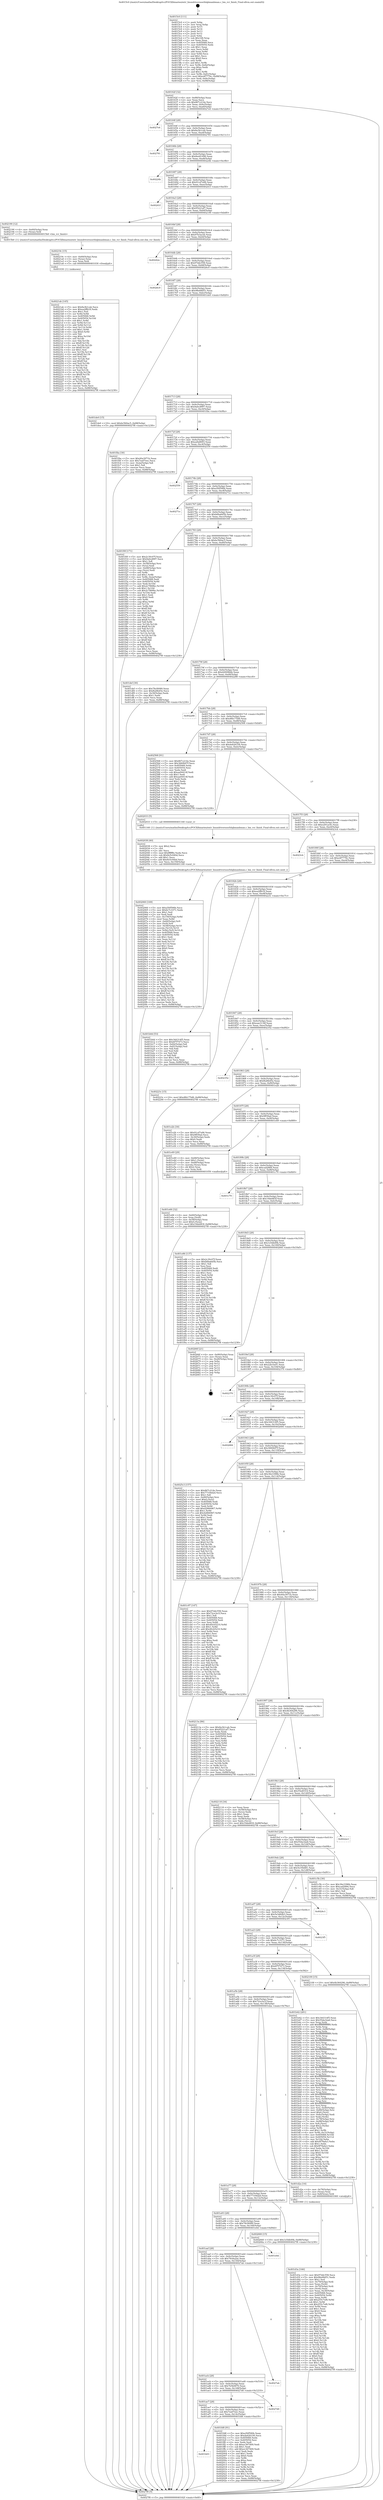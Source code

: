 digraph "0x4015c0" {
  label = "0x4015c0 (/mnt/c/Users/mathe/Desktop/tcc/POCII/binaries/extr_linuxdriverssocfslqbmanbman.c_bm_rcr_finish_Final-ollvm.out::main(0))"
  labelloc = "t"
  node[shape=record]

  Entry [label="",width=0.3,height=0.3,shape=circle,fillcolor=black,style=filled]
  "0x40162f" [label="{
     0x40162f [32]\l
     | [instrs]\l
     &nbsp;&nbsp;0x40162f \<+6\>: mov -0x88(%rbp),%eax\l
     &nbsp;&nbsp;0x401635 \<+2\>: mov %eax,%ecx\l
     &nbsp;&nbsp;0x401637 \<+6\>: sub $0x867c214e,%ecx\l
     &nbsp;&nbsp;0x40163d \<+6\>: mov %eax,-0x9c(%rbp)\l
     &nbsp;&nbsp;0x401643 \<+6\>: mov %ecx,-0xa0(%rbp)\l
     &nbsp;&nbsp;0x401649 \<+6\>: je 00000000004027e4 \<main+0x1224\>\l
  }"]
  "0x4027e4" [label="{
     0x4027e4\l
  }", style=dashed]
  "0x40164f" [label="{
     0x40164f [28]\l
     | [instrs]\l
     &nbsp;&nbsp;0x40164f \<+5\>: jmp 0000000000401654 \<main+0x94\>\l
     &nbsp;&nbsp;0x401654 \<+6\>: mov -0x9c(%rbp),%eax\l
     &nbsp;&nbsp;0x40165a \<+5\>: sub $0x8a3b1cab,%eax\l
     &nbsp;&nbsp;0x40165f \<+6\>: mov %eax,-0xa4(%rbp)\l
     &nbsp;&nbsp;0x401665 \<+6\>: je 0000000000402781 \<main+0x11c1\>\l
  }"]
  Exit [label="",width=0.3,height=0.3,shape=circle,fillcolor=black,style=filled,peripheries=2]
  "0x402781" [label="{
     0x402781\l
  }", style=dashed]
  "0x40166b" [label="{
     0x40166b [28]\l
     | [instrs]\l
     &nbsp;&nbsp;0x40166b \<+5\>: jmp 0000000000401670 \<main+0xb0\>\l
     &nbsp;&nbsp;0x401670 \<+6\>: mov -0x9c(%rbp),%eax\l
     &nbsp;&nbsp;0x401676 \<+5\>: sub $0x8ee81496,%eax\l
     &nbsp;&nbsp;0x40167b \<+6\>: mov %eax,-0xa8(%rbp)\l
     &nbsp;&nbsp;0x401681 \<+6\>: je 000000000040224b \<main+0xc8b\>\l
  }"]
  "0x4021ab" [label="{
     0x4021ab [145]\l
     | [instrs]\l
     &nbsp;&nbsp;0x4021ab \<+5\>: mov $0x8a3b1cab,%ecx\l
     &nbsp;&nbsp;0x4021b0 \<+5\>: mov $0xea2ffb18,%edx\l
     &nbsp;&nbsp;0x4021b5 \<+3\>: mov $0x1,%sil\l
     &nbsp;&nbsp;0x4021b8 \<+3\>: xor %r8d,%r8d\l
     &nbsp;&nbsp;0x4021bb \<+8\>: mov 0x405068,%r9d\l
     &nbsp;&nbsp;0x4021c3 \<+8\>: mov 0x405054,%r10d\l
     &nbsp;&nbsp;0x4021cb \<+4\>: sub $0x1,%r8d\l
     &nbsp;&nbsp;0x4021cf \<+3\>: mov %r9d,%r11d\l
     &nbsp;&nbsp;0x4021d2 \<+3\>: add %r8d,%r11d\l
     &nbsp;&nbsp;0x4021d5 \<+4\>: imul %r11d,%r9d\l
     &nbsp;&nbsp;0x4021d9 \<+4\>: and $0x1,%r9d\l
     &nbsp;&nbsp;0x4021dd \<+4\>: cmp $0x0,%r9d\l
     &nbsp;&nbsp;0x4021e1 \<+3\>: sete %bl\l
     &nbsp;&nbsp;0x4021e4 \<+4\>: cmp $0xa,%r10d\l
     &nbsp;&nbsp;0x4021e8 \<+4\>: setl %r14b\l
     &nbsp;&nbsp;0x4021ec \<+3\>: mov %bl,%r15b\l
     &nbsp;&nbsp;0x4021ef \<+4\>: xor $0xff,%r15b\l
     &nbsp;&nbsp;0x4021f3 \<+3\>: mov %r14b,%r12b\l
     &nbsp;&nbsp;0x4021f6 \<+4\>: xor $0xff,%r12b\l
     &nbsp;&nbsp;0x4021fa \<+4\>: xor $0x1,%sil\l
     &nbsp;&nbsp;0x4021fe \<+3\>: mov %r15b,%r13b\l
     &nbsp;&nbsp;0x402201 \<+4\>: and $0xff,%r13b\l
     &nbsp;&nbsp;0x402205 \<+3\>: and %sil,%bl\l
     &nbsp;&nbsp;0x402208 \<+3\>: mov %r12b,%al\l
     &nbsp;&nbsp;0x40220b \<+2\>: and $0xff,%al\l
     &nbsp;&nbsp;0x40220d \<+3\>: and %sil,%r14b\l
     &nbsp;&nbsp;0x402210 \<+3\>: or %bl,%r13b\l
     &nbsp;&nbsp;0x402213 \<+3\>: or %r14b,%al\l
     &nbsp;&nbsp;0x402216 \<+3\>: xor %al,%r13b\l
     &nbsp;&nbsp;0x402219 \<+3\>: or %r12b,%r15b\l
     &nbsp;&nbsp;0x40221c \<+4\>: xor $0xff,%r15b\l
     &nbsp;&nbsp;0x402220 \<+4\>: or $0x1,%sil\l
     &nbsp;&nbsp;0x402224 \<+3\>: and %sil,%r15b\l
     &nbsp;&nbsp;0x402227 \<+3\>: or %r15b,%r13b\l
     &nbsp;&nbsp;0x40222a \<+4\>: test $0x1,%r13b\l
     &nbsp;&nbsp;0x40222e \<+3\>: cmovne %edx,%ecx\l
     &nbsp;&nbsp;0x402231 \<+6\>: mov %ecx,-0x88(%rbp)\l
     &nbsp;&nbsp;0x402237 \<+5\>: jmp 00000000004027f8 \<main+0x1238\>\l
  }"]
  "0x40224b" [label="{
     0x40224b\l
  }", style=dashed]
  "0x401687" [label="{
     0x401687 [28]\l
     | [instrs]\l
     &nbsp;&nbsp;0x401687 \<+5\>: jmp 000000000040168c \<main+0xcc\>\l
     &nbsp;&nbsp;0x40168c \<+6\>: mov -0x9c(%rbp),%eax\l
     &nbsp;&nbsp;0x401692 \<+5\>: sub $0x91cd7a96,%eax\l
     &nbsp;&nbsp;0x401697 \<+6\>: mov %eax,-0xac(%rbp)\l
     &nbsp;&nbsp;0x40169d \<+6\>: je 000000000040241f \<main+0xe5f\>\l
  }"]
  "0x40219c" [label="{
     0x40219c [15]\l
     | [instrs]\l
     &nbsp;&nbsp;0x40219c \<+4\>: mov -0x60(%rbp),%rax\l
     &nbsp;&nbsp;0x4021a0 \<+3\>: mov (%rax),%rax\l
     &nbsp;&nbsp;0x4021a3 \<+3\>: mov %rax,%rdi\l
     &nbsp;&nbsp;0x4021a6 \<+5\>: call 0000000000401030 \<free@plt\>\l
     | [calls]\l
     &nbsp;&nbsp;0x401030 \{1\} (unknown)\l
  }"]
  "0x40241f" [label="{
     0x40241f\l
  }", style=dashed]
  "0x4016a3" [label="{
     0x4016a3 [28]\l
     | [instrs]\l
     &nbsp;&nbsp;0x4016a3 \<+5\>: jmp 00000000004016a8 \<main+0xe8\>\l
     &nbsp;&nbsp;0x4016a8 \<+6\>: mov -0x9c(%rbp),%eax\l
     &nbsp;&nbsp;0x4016ae \<+5\>: sub $0x95221af7,%eax\l
     &nbsp;&nbsp;0x4016b3 \<+6\>: mov %eax,-0xb0(%rbp)\l
     &nbsp;&nbsp;0x4016b9 \<+6\>: je 0000000000402190 \<main+0xbd0\>\l
  }"]
  "0x402060" [label="{
     0x402060 [169]\l
     | [instrs]\l
     &nbsp;&nbsp;0x402060 \<+5\>: mov $0xa50f590b,%ecx\l
     &nbsp;&nbsp;0x402065 \<+5\>: mov $0x6c7c3371,%edx\l
     &nbsp;&nbsp;0x40206a \<+3\>: mov $0x1,%sil\l
     &nbsp;&nbsp;0x40206d \<+2\>: xor %edi,%edi\l
     &nbsp;&nbsp;0x40206f \<+7\>: mov -0x150(%rbp),%r8d\l
     &nbsp;&nbsp;0x402076 \<+4\>: imul %eax,%r8d\l
     &nbsp;&nbsp;0x40207a \<+4\>: mov -0x60(%rbp),%r9\l
     &nbsp;&nbsp;0x40207e \<+3\>: mov (%r9),%r9\l
     &nbsp;&nbsp;0x402081 \<+4\>: mov -0x58(%rbp),%r10\l
     &nbsp;&nbsp;0x402085 \<+3\>: movslq (%r10),%r10\l
     &nbsp;&nbsp;0x402088 \<+4\>: mov %r8d,(%r9,%r10,4)\l
     &nbsp;&nbsp;0x40208c \<+7\>: mov 0x405068,%eax\l
     &nbsp;&nbsp;0x402093 \<+8\>: mov 0x405054,%r8d\l
     &nbsp;&nbsp;0x40209b \<+3\>: sub $0x1,%edi\l
     &nbsp;&nbsp;0x40209e \<+3\>: mov %eax,%r11d\l
     &nbsp;&nbsp;0x4020a1 \<+3\>: add %edi,%r11d\l
     &nbsp;&nbsp;0x4020a4 \<+4\>: imul %r11d,%eax\l
     &nbsp;&nbsp;0x4020a8 \<+3\>: and $0x1,%eax\l
     &nbsp;&nbsp;0x4020ab \<+3\>: cmp $0x0,%eax\l
     &nbsp;&nbsp;0x4020ae \<+3\>: sete %bl\l
     &nbsp;&nbsp;0x4020b1 \<+4\>: cmp $0xa,%r8d\l
     &nbsp;&nbsp;0x4020b5 \<+4\>: setl %r14b\l
     &nbsp;&nbsp;0x4020b9 \<+3\>: mov %bl,%r15b\l
     &nbsp;&nbsp;0x4020bc \<+4\>: xor $0xff,%r15b\l
     &nbsp;&nbsp;0x4020c0 \<+3\>: mov %r14b,%r12b\l
     &nbsp;&nbsp;0x4020c3 \<+4\>: xor $0xff,%r12b\l
     &nbsp;&nbsp;0x4020c7 \<+4\>: xor $0x0,%sil\l
     &nbsp;&nbsp;0x4020cb \<+3\>: mov %r15b,%r13b\l
     &nbsp;&nbsp;0x4020ce \<+4\>: and $0x0,%r13b\l
     &nbsp;&nbsp;0x4020d2 \<+3\>: and %sil,%bl\l
     &nbsp;&nbsp;0x4020d5 \<+3\>: mov %r12b,%al\l
     &nbsp;&nbsp;0x4020d8 \<+2\>: and $0x0,%al\l
     &nbsp;&nbsp;0x4020da \<+3\>: and %sil,%r14b\l
     &nbsp;&nbsp;0x4020dd \<+3\>: or %bl,%r13b\l
     &nbsp;&nbsp;0x4020e0 \<+3\>: or %r14b,%al\l
     &nbsp;&nbsp;0x4020e3 \<+3\>: xor %al,%r13b\l
     &nbsp;&nbsp;0x4020e6 \<+3\>: or %r12b,%r15b\l
     &nbsp;&nbsp;0x4020e9 \<+4\>: xor $0xff,%r15b\l
     &nbsp;&nbsp;0x4020ed \<+4\>: or $0x0,%sil\l
     &nbsp;&nbsp;0x4020f1 \<+3\>: and %sil,%r15b\l
     &nbsp;&nbsp;0x4020f4 \<+3\>: or %r15b,%r13b\l
     &nbsp;&nbsp;0x4020f7 \<+4\>: test $0x1,%r13b\l
     &nbsp;&nbsp;0x4020fb \<+3\>: cmovne %edx,%ecx\l
     &nbsp;&nbsp;0x4020fe \<+6\>: mov %ecx,-0x88(%rbp)\l
     &nbsp;&nbsp;0x402104 \<+5\>: jmp 00000000004027f8 \<main+0x1238\>\l
  }"]
  "0x402190" [label="{
     0x402190 [12]\l
     | [instrs]\l
     &nbsp;&nbsp;0x402190 \<+4\>: mov -0x60(%rbp),%rax\l
     &nbsp;&nbsp;0x402194 \<+3\>: mov (%rax),%rdi\l
     &nbsp;&nbsp;0x402197 \<+5\>: call 00000000004015b0 \<bm_rcr_finish\>\l
     | [calls]\l
     &nbsp;&nbsp;0x4015b0 \{1\} (/mnt/c/Users/mathe/Desktop/tcc/POCII/binaries/extr_linuxdriverssocfslqbmanbman.c_bm_rcr_finish_Final-ollvm.out::bm_rcr_finish)\l
  }"]
  "0x4016bf" [label="{
     0x4016bf [28]\l
     | [instrs]\l
     &nbsp;&nbsp;0x4016bf \<+5\>: jmp 00000000004016c4 \<main+0x104\>\l
     &nbsp;&nbsp;0x4016c4 \<+6\>: mov -0x9c(%rbp),%eax\l
     &nbsp;&nbsp;0x4016ca \<+5\>: sub $0x97b3aceb,%eax\l
     &nbsp;&nbsp;0x4016cf \<+6\>: mov %eax,-0xb4(%rbp)\l
     &nbsp;&nbsp;0x4016d5 \<+6\>: je 000000000040242e \<main+0xe6e\>\l
  }"]
  "0x402038" [label="{
     0x402038 [40]\l
     | [instrs]\l
     &nbsp;&nbsp;0x402038 \<+5\>: mov $0x2,%ecx\l
     &nbsp;&nbsp;0x40203d \<+1\>: cltd\l
     &nbsp;&nbsp;0x40203e \<+2\>: idiv %ecx\l
     &nbsp;&nbsp;0x402040 \<+6\>: imul $0xfffffffe,%edx,%ecx\l
     &nbsp;&nbsp;0x402046 \<+6\>: sub $0x8e5c040d,%ecx\l
     &nbsp;&nbsp;0x40204c \<+3\>: add $0x1,%ecx\l
     &nbsp;&nbsp;0x40204f \<+6\>: add $0x8e5c040d,%ecx\l
     &nbsp;&nbsp;0x402055 \<+6\>: mov %ecx,-0x150(%rbp)\l
     &nbsp;&nbsp;0x40205b \<+5\>: call 0000000000401160 \<next_i\>\l
     | [calls]\l
     &nbsp;&nbsp;0x401160 \{1\} (/mnt/c/Users/mathe/Desktop/tcc/POCII/binaries/extr_linuxdriverssocfslqbmanbman.c_bm_rcr_finish_Final-ollvm.out::next_i)\l
  }"]
  "0x40242e" [label="{
     0x40242e\l
  }", style=dashed]
  "0x4016db" [label="{
     0x4016db [28]\l
     | [instrs]\l
     &nbsp;&nbsp;0x4016db \<+5\>: jmp 00000000004016e0 \<main+0x120\>\l
     &nbsp;&nbsp;0x4016e0 \<+6\>: mov -0x9c(%rbp),%eax\l
     &nbsp;&nbsp;0x4016e6 \<+5\>: sub $0x97ddc558,%eax\l
     &nbsp;&nbsp;0x4016eb \<+6\>: mov %eax,-0xb8(%rbp)\l
     &nbsp;&nbsp;0x4016f1 \<+6\>: je 00000000004026c9 \<main+0x1109\>\l
  }"]
  "0x401b03" [label="{
     0x401b03\l
  }", style=dashed]
  "0x4026c9" [label="{
     0x4026c9\l
  }", style=dashed]
  "0x4016f7" [label="{
     0x4016f7 [28]\l
     | [instrs]\l
     &nbsp;&nbsp;0x4016f7 \<+5\>: jmp 00000000004016fc \<main+0x13c\>\l
     &nbsp;&nbsp;0x4016fc \<+6\>: mov -0x9c(%rbp),%eax\l
     &nbsp;&nbsp;0x401702 \<+5\>: sub $0x98e68d51,%eax\l
     &nbsp;&nbsp;0x401707 \<+6\>: mov %eax,-0xbc(%rbp)\l
     &nbsp;&nbsp;0x40170d \<+6\>: je 0000000000401de0 \<main+0x820\>\l
  }"]
  "0x401fd8" [label="{
     0x401fd8 [91]\l
     | [instrs]\l
     &nbsp;&nbsp;0x401fd8 \<+5\>: mov $0xa50f590b,%eax\l
     &nbsp;&nbsp;0x401fdd \<+5\>: mov $0xde626336,%ecx\l
     &nbsp;&nbsp;0x401fe2 \<+7\>: mov 0x405068,%edx\l
     &nbsp;&nbsp;0x401fe9 \<+7\>: mov 0x405054,%esi\l
     &nbsp;&nbsp;0x401ff0 \<+2\>: mov %edx,%edi\l
     &nbsp;&nbsp;0x401ff2 \<+6\>: sub $0xec367469,%edi\l
     &nbsp;&nbsp;0x401ff8 \<+3\>: sub $0x1,%edi\l
     &nbsp;&nbsp;0x401ffb \<+6\>: add $0xec367469,%edi\l
     &nbsp;&nbsp;0x402001 \<+3\>: imul %edi,%edx\l
     &nbsp;&nbsp;0x402004 \<+3\>: and $0x1,%edx\l
     &nbsp;&nbsp;0x402007 \<+3\>: cmp $0x0,%edx\l
     &nbsp;&nbsp;0x40200a \<+4\>: sete %r8b\l
     &nbsp;&nbsp;0x40200e \<+3\>: cmp $0xa,%esi\l
     &nbsp;&nbsp;0x402011 \<+4\>: setl %r9b\l
     &nbsp;&nbsp;0x402015 \<+3\>: mov %r8b,%r10b\l
     &nbsp;&nbsp;0x402018 \<+3\>: and %r9b,%r10b\l
     &nbsp;&nbsp;0x40201b \<+3\>: xor %r9b,%r8b\l
     &nbsp;&nbsp;0x40201e \<+3\>: or %r8b,%r10b\l
     &nbsp;&nbsp;0x402021 \<+4\>: test $0x1,%r10b\l
     &nbsp;&nbsp;0x402025 \<+3\>: cmovne %ecx,%eax\l
     &nbsp;&nbsp;0x402028 \<+6\>: mov %eax,-0x88(%rbp)\l
     &nbsp;&nbsp;0x40202e \<+5\>: jmp 00000000004027f8 \<main+0x1238\>\l
  }"]
  "0x401de0" [label="{
     0x401de0 [15]\l
     | [instrs]\l
     &nbsp;&nbsp;0x401de0 \<+10\>: movl $0xbc560ac5,-0x88(%rbp)\l
     &nbsp;&nbsp;0x401dea \<+5\>: jmp 00000000004027f8 \<main+0x1238\>\l
  }"]
  "0x401713" [label="{
     0x401713 [28]\l
     | [instrs]\l
     &nbsp;&nbsp;0x401713 \<+5\>: jmp 0000000000401718 \<main+0x158\>\l
     &nbsp;&nbsp;0x401718 \<+6\>: mov -0x9c(%rbp),%eax\l
     &nbsp;&nbsp;0x40171e \<+5\>: sub $0x9a0cd997,%eax\l
     &nbsp;&nbsp;0x401723 \<+6\>: mov %eax,-0xc0(%rbp)\l
     &nbsp;&nbsp;0x401729 \<+6\>: je 0000000000401fba \<main+0x9fa\>\l
  }"]
  "0x401ae7" [label="{
     0x401ae7 [28]\l
     | [instrs]\l
     &nbsp;&nbsp;0x401ae7 \<+5\>: jmp 0000000000401aec \<main+0x52c\>\l
     &nbsp;&nbsp;0x401aec \<+6\>: mov -0x9c(%rbp),%eax\l
     &nbsp;&nbsp;0x401af2 \<+5\>: sub $0x7ea07eec,%eax\l
     &nbsp;&nbsp;0x401af7 \<+6\>: mov %eax,-0x14c(%rbp)\l
     &nbsp;&nbsp;0x401afd \<+6\>: je 0000000000401fd8 \<main+0xa18\>\l
  }"]
  "0x401fba" [label="{
     0x401fba [30]\l
     | [instrs]\l
     &nbsp;&nbsp;0x401fba \<+5\>: mov $0x40a3971b,%eax\l
     &nbsp;&nbsp;0x401fbf \<+5\>: mov $0x7ea07eec,%ecx\l
     &nbsp;&nbsp;0x401fc4 \<+3\>: mov -0x2a(%rbp),%dl\l
     &nbsp;&nbsp;0x401fc7 \<+3\>: test $0x1,%dl\l
     &nbsp;&nbsp;0x401fca \<+3\>: cmovne %ecx,%eax\l
     &nbsp;&nbsp;0x401fcd \<+6\>: mov %eax,-0x88(%rbp)\l
     &nbsp;&nbsp;0x401fd3 \<+5\>: jmp 00000000004027f8 \<main+0x1238\>\l
  }"]
  "0x40172f" [label="{
     0x40172f [28]\l
     | [instrs]\l
     &nbsp;&nbsp;0x40172f \<+5\>: jmp 0000000000401734 \<main+0x174\>\l
     &nbsp;&nbsp;0x401734 \<+6\>: mov -0x9c(%rbp),%eax\l
     &nbsp;&nbsp;0x40173a \<+5\>: sub $0xa2fa8693,%eax\l
     &nbsp;&nbsp;0x40173f \<+6\>: mov %eax,-0xc4(%rbp)\l
     &nbsp;&nbsp;0x401745 \<+6\>: je 0000000000402559 \<main+0xf99\>\l
  }"]
  "0x4027d0" [label="{
     0x4027d0\l
  }", style=dashed]
  "0x402559" [label="{
     0x402559\l
  }", style=dashed]
  "0x40174b" [label="{
     0x40174b [28]\l
     | [instrs]\l
     &nbsp;&nbsp;0x40174b \<+5\>: jmp 0000000000401750 \<main+0x190\>\l
     &nbsp;&nbsp;0x401750 \<+6\>: mov -0x9c(%rbp),%eax\l
     &nbsp;&nbsp;0x401756 \<+5\>: sub $0xa50f590b,%eax\l
     &nbsp;&nbsp;0x40175b \<+6\>: mov %eax,-0xc8(%rbp)\l
     &nbsp;&nbsp;0x401761 \<+6\>: je 000000000040271e \<main+0x115e\>\l
  }"]
  "0x401acb" [label="{
     0x401acb [28]\l
     | [instrs]\l
     &nbsp;&nbsp;0x401acb \<+5\>: jmp 0000000000401ad0 \<main+0x510\>\l
     &nbsp;&nbsp;0x401ad0 \<+6\>: mov -0x9c(%rbp),%eax\l
     &nbsp;&nbsp;0x401ad6 \<+5\>: sub $0x7b5b0670,%eax\l
     &nbsp;&nbsp;0x401adb \<+6\>: mov %eax,-0x148(%rbp)\l
     &nbsp;&nbsp;0x401ae1 \<+6\>: je 00000000004027d0 \<main+0x1210\>\l
  }"]
  "0x40271e" [label="{
     0x40271e\l
  }", style=dashed]
  "0x401767" [label="{
     0x401767 [28]\l
     | [instrs]\l
     &nbsp;&nbsp;0x401767 \<+5\>: jmp 000000000040176c \<main+0x1ac\>\l
     &nbsp;&nbsp;0x40176c \<+6\>: mov -0x9c(%rbp),%eax\l
     &nbsp;&nbsp;0x401772 \<+5\>: sub $0xb6ba6d5b,%eax\l
     &nbsp;&nbsp;0x401777 \<+6\>: mov %eax,-0xcc(%rbp)\l
     &nbsp;&nbsp;0x40177d \<+6\>: je 0000000000401f0f \<main+0x94f\>\l
  }"]
  "0x4027ab" [label="{
     0x4027ab\l
  }", style=dashed]
  "0x401f0f" [label="{
     0x401f0f [171]\l
     | [instrs]\l
     &nbsp;&nbsp;0x401f0f \<+5\>: mov $0x2c30c07f,%eax\l
     &nbsp;&nbsp;0x401f14 \<+5\>: mov $0x9a0cd997,%ecx\l
     &nbsp;&nbsp;0x401f19 \<+2\>: mov $0x1,%dl\l
     &nbsp;&nbsp;0x401f1b \<+4\>: mov -0x58(%rbp),%rsi\l
     &nbsp;&nbsp;0x401f1f \<+2\>: mov (%rsi),%edi\l
     &nbsp;&nbsp;0x401f21 \<+4\>: mov -0x68(%rbp),%rsi\l
     &nbsp;&nbsp;0x401f25 \<+2\>: cmp (%rsi),%edi\l
     &nbsp;&nbsp;0x401f27 \<+4\>: setl %r8b\l
     &nbsp;&nbsp;0x401f2b \<+4\>: and $0x1,%r8b\l
     &nbsp;&nbsp;0x401f2f \<+4\>: mov %r8b,-0x2a(%rbp)\l
     &nbsp;&nbsp;0x401f33 \<+7\>: mov 0x405068,%edi\l
     &nbsp;&nbsp;0x401f3a \<+8\>: mov 0x405054,%r9d\l
     &nbsp;&nbsp;0x401f42 \<+3\>: mov %edi,%r10d\l
     &nbsp;&nbsp;0x401f45 \<+7\>: add $0x2c7868bc,%r10d\l
     &nbsp;&nbsp;0x401f4c \<+4\>: sub $0x1,%r10d\l
     &nbsp;&nbsp;0x401f50 \<+7\>: sub $0x2c7868bc,%r10d\l
     &nbsp;&nbsp;0x401f57 \<+4\>: imul %r10d,%edi\l
     &nbsp;&nbsp;0x401f5b \<+3\>: and $0x1,%edi\l
     &nbsp;&nbsp;0x401f5e \<+3\>: cmp $0x0,%edi\l
     &nbsp;&nbsp;0x401f61 \<+4\>: sete %r8b\l
     &nbsp;&nbsp;0x401f65 \<+4\>: cmp $0xa,%r9d\l
     &nbsp;&nbsp;0x401f69 \<+4\>: setl %r11b\l
     &nbsp;&nbsp;0x401f6d \<+3\>: mov %r8b,%bl\l
     &nbsp;&nbsp;0x401f70 \<+3\>: xor $0xff,%bl\l
     &nbsp;&nbsp;0x401f73 \<+3\>: mov %r11b,%r14b\l
     &nbsp;&nbsp;0x401f76 \<+4\>: xor $0xff,%r14b\l
     &nbsp;&nbsp;0x401f7a \<+3\>: xor $0x1,%dl\l
     &nbsp;&nbsp;0x401f7d \<+3\>: mov %bl,%r15b\l
     &nbsp;&nbsp;0x401f80 \<+4\>: and $0xff,%r15b\l
     &nbsp;&nbsp;0x401f84 \<+3\>: and %dl,%r8b\l
     &nbsp;&nbsp;0x401f87 \<+3\>: mov %r14b,%r12b\l
     &nbsp;&nbsp;0x401f8a \<+4\>: and $0xff,%r12b\l
     &nbsp;&nbsp;0x401f8e \<+3\>: and %dl,%r11b\l
     &nbsp;&nbsp;0x401f91 \<+3\>: or %r8b,%r15b\l
     &nbsp;&nbsp;0x401f94 \<+3\>: or %r11b,%r12b\l
     &nbsp;&nbsp;0x401f97 \<+3\>: xor %r12b,%r15b\l
     &nbsp;&nbsp;0x401f9a \<+3\>: or %r14b,%bl\l
     &nbsp;&nbsp;0x401f9d \<+3\>: xor $0xff,%bl\l
     &nbsp;&nbsp;0x401fa0 \<+3\>: or $0x1,%dl\l
     &nbsp;&nbsp;0x401fa3 \<+2\>: and %dl,%bl\l
     &nbsp;&nbsp;0x401fa5 \<+3\>: or %bl,%r15b\l
     &nbsp;&nbsp;0x401fa8 \<+4\>: test $0x1,%r15b\l
     &nbsp;&nbsp;0x401fac \<+3\>: cmovne %ecx,%eax\l
     &nbsp;&nbsp;0x401faf \<+6\>: mov %eax,-0x88(%rbp)\l
     &nbsp;&nbsp;0x401fb5 \<+5\>: jmp 00000000004027f8 \<main+0x1238\>\l
  }"]
  "0x401783" [label="{
     0x401783 [28]\l
     | [instrs]\l
     &nbsp;&nbsp;0x401783 \<+5\>: jmp 0000000000401788 \<main+0x1c8\>\l
     &nbsp;&nbsp;0x401788 \<+6\>: mov -0x9c(%rbp),%eax\l
     &nbsp;&nbsp;0x40178e \<+5\>: sub $0xbc560ac5,%eax\l
     &nbsp;&nbsp;0x401793 \<+6\>: mov %eax,-0xd0(%rbp)\l
     &nbsp;&nbsp;0x401799 \<+6\>: je 0000000000401def \<main+0x82f\>\l
  }"]
  "0x401aaf" [label="{
     0x401aaf [28]\l
     | [instrs]\l
     &nbsp;&nbsp;0x401aaf \<+5\>: jmp 0000000000401ab4 \<main+0x4f4\>\l
     &nbsp;&nbsp;0x401ab4 \<+6\>: mov -0x9c(%rbp),%eax\l
     &nbsp;&nbsp;0x401aba \<+5\>: sub $0x79c8a2ae,%eax\l
     &nbsp;&nbsp;0x401abf \<+6\>: mov %eax,-0x144(%rbp)\l
     &nbsp;&nbsp;0x401ac5 \<+6\>: je 00000000004027ab \<main+0x11eb\>\l
  }"]
  "0x401def" [label="{
     0x401def [30]\l
     | [instrs]\l
     &nbsp;&nbsp;0x401def \<+5\>: mov $0x78cf4089,%eax\l
     &nbsp;&nbsp;0x401df4 \<+5\>: mov $0xfb28b45e,%ecx\l
     &nbsp;&nbsp;0x401df9 \<+3\>: mov -0x30(%rbp),%edx\l
     &nbsp;&nbsp;0x401dfc \<+3\>: cmp $0x1,%edx\l
     &nbsp;&nbsp;0x401dff \<+3\>: cmovl %ecx,%eax\l
     &nbsp;&nbsp;0x401e02 \<+6\>: mov %eax,-0x88(%rbp)\l
     &nbsp;&nbsp;0x401e08 \<+5\>: jmp 00000000004027f8 \<main+0x1238\>\l
  }"]
  "0x40179f" [label="{
     0x40179f [28]\l
     | [instrs]\l
     &nbsp;&nbsp;0x40179f \<+5\>: jmp 00000000004017a4 \<main+0x1e4\>\l
     &nbsp;&nbsp;0x4017a4 \<+6\>: mov -0x9c(%rbp),%eax\l
     &nbsp;&nbsp;0x4017aa \<+5\>: sub $0xd2009bbb,%eax\l
     &nbsp;&nbsp;0x4017af \<+6\>: mov %eax,-0xd4(%rbp)\l
     &nbsp;&nbsp;0x4017b5 \<+6\>: je 0000000000402288 \<main+0xcc8\>\l
  }"]
  "0x401e0d" [label="{
     0x401e0d\l
  }", style=dashed]
  "0x402288" [label="{
     0x402288\l
  }", style=dashed]
  "0x4017bb" [label="{
     0x4017bb [28]\l
     | [instrs]\l
     &nbsp;&nbsp;0x4017bb \<+5\>: jmp 00000000004017c0 \<main+0x200\>\l
     &nbsp;&nbsp;0x4017c0 \<+6\>: mov -0x9c(%rbp),%eax\l
     &nbsp;&nbsp;0x4017c6 \<+5\>: sub $0xd8b175d8,%eax\l
     &nbsp;&nbsp;0x4017cb \<+6\>: mov %eax,-0xd8(%rbp)\l
     &nbsp;&nbsp;0x4017d1 \<+6\>: je 0000000000402568 \<main+0xfa8\>\l
  }"]
  "0x401a93" [label="{
     0x401a93 [28]\l
     | [instrs]\l
     &nbsp;&nbsp;0x401a93 \<+5\>: jmp 0000000000401a98 \<main+0x4d8\>\l
     &nbsp;&nbsp;0x401a98 \<+6\>: mov -0x9c(%rbp),%eax\l
     &nbsp;&nbsp;0x401a9e \<+5\>: sub $0x78cf4089,%eax\l
     &nbsp;&nbsp;0x401aa3 \<+6\>: mov %eax,-0x140(%rbp)\l
     &nbsp;&nbsp;0x401aa9 \<+6\>: je 0000000000401e0d \<main+0x84d\>\l
  }"]
  "0x402568" [label="{
     0x402568 [91]\l
     | [instrs]\l
     &nbsp;&nbsp;0x402568 \<+5\>: mov $0x867c214e,%eax\l
     &nbsp;&nbsp;0x40256d \<+5\>: mov $0x3660b97f,%ecx\l
     &nbsp;&nbsp;0x402572 \<+7\>: mov 0x405068,%edx\l
     &nbsp;&nbsp;0x402579 \<+7\>: mov 0x405054,%esi\l
     &nbsp;&nbsp;0x402580 \<+2\>: mov %edx,%edi\l
     &nbsp;&nbsp;0x402582 \<+6\>: sub $0xaa04414f,%edi\l
     &nbsp;&nbsp;0x402588 \<+3\>: sub $0x1,%edi\l
     &nbsp;&nbsp;0x40258b \<+6\>: add $0xaa04414f,%edi\l
     &nbsp;&nbsp;0x402591 \<+3\>: imul %edi,%edx\l
     &nbsp;&nbsp;0x402594 \<+3\>: and $0x1,%edx\l
     &nbsp;&nbsp;0x402597 \<+3\>: cmp $0x0,%edx\l
     &nbsp;&nbsp;0x40259a \<+4\>: sete %r8b\l
     &nbsp;&nbsp;0x40259e \<+3\>: cmp $0xa,%esi\l
     &nbsp;&nbsp;0x4025a1 \<+4\>: setl %r9b\l
     &nbsp;&nbsp;0x4025a5 \<+3\>: mov %r8b,%r10b\l
     &nbsp;&nbsp;0x4025a8 \<+3\>: and %r9b,%r10b\l
     &nbsp;&nbsp;0x4025ab \<+3\>: xor %r9b,%r8b\l
     &nbsp;&nbsp;0x4025ae \<+3\>: or %r8b,%r10b\l
     &nbsp;&nbsp;0x4025b1 \<+4\>: test $0x1,%r10b\l
     &nbsp;&nbsp;0x4025b5 \<+3\>: cmovne %ecx,%eax\l
     &nbsp;&nbsp;0x4025b8 \<+6\>: mov %eax,-0x88(%rbp)\l
     &nbsp;&nbsp;0x4025be \<+5\>: jmp 00000000004027f8 \<main+0x1238\>\l
  }"]
  "0x4017d7" [label="{
     0x4017d7 [28]\l
     | [instrs]\l
     &nbsp;&nbsp;0x4017d7 \<+5\>: jmp 00000000004017dc \<main+0x21c\>\l
     &nbsp;&nbsp;0x4017dc \<+6\>: mov -0x9c(%rbp),%eax\l
     &nbsp;&nbsp;0x4017e2 \<+5\>: sub $0xde626336,%eax\l
     &nbsp;&nbsp;0x4017e7 \<+6\>: mov %eax,-0xdc(%rbp)\l
     &nbsp;&nbsp;0x4017ed \<+6\>: je 0000000000402033 \<main+0xa73\>\l
  }"]
  "0x402660" [label="{
     0x402660 [15]\l
     | [instrs]\l
     &nbsp;&nbsp;0x402660 \<+10\>: movl $0x1e5db49b,-0x88(%rbp)\l
     &nbsp;&nbsp;0x40266a \<+5\>: jmp 00000000004027f8 \<main+0x1238\>\l
  }"]
  "0x402033" [label="{
     0x402033 [5]\l
     | [instrs]\l
     &nbsp;&nbsp;0x402033 \<+5\>: call 0000000000401160 \<next_i\>\l
     | [calls]\l
     &nbsp;&nbsp;0x401160 \{1\} (/mnt/c/Users/mathe/Desktop/tcc/POCII/binaries/extr_linuxdriverssocfslqbmanbman.c_bm_rcr_finish_Final-ollvm.out::next_i)\l
  }"]
  "0x4017f3" [label="{
     0x4017f3 [28]\l
     | [instrs]\l
     &nbsp;&nbsp;0x4017f3 \<+5\>: jmp 00000000004017f8 \<main+0x238\>\l
     &nbsp;&nbsp;0x4017f8 \<+6\>: mov -0x9c(%rbp),%eax\l
     &nbsp;&nbsp;0x4017fe \<+5\>: sub $0xe291ac0c,%eax\l
     &nbsp;&nbsp;0x401803 \<+6\>: mov %eax,-0xe0(%rbp)\l
     &nbsp;&nbsp;0x401809 \<+6\>: je 00000000004023cb \<main+0xe0b\>\l
  }"]
  "0x401e66" [label="{
     0x401e66 [32]\l
     | [instrs]\l
     &nbsp;&nbsp;0x401e66 \<+4\>: mov -0x60(%rbp),%rdi\l
     &nbsp;&nbsp;0x401e6a \<+3\>: mov %rax,(%rdi)\l
     &nbsp;&nbsp;0x401e6d \<+4\>: mov -0x58(%rbp),%rax\l
     &nbsp;&nbsp;0x401e71 \<+6\>: movl $0x0,(%rax)\l
     &nbsp;&nbsp;0x401e77 \<+10\>: movl $0x19de683f,-0x88(%rbp)\l
     &nbsp;&nbsp;0x401e81 \<+5\>: jmp 00000000004027f8 \<main+0x1238\>\l
  }"]
  "0x4023cb" [label="{
     0x4023cb\l
  }", style=dashed]
  "0x40180f" [label="{
     0x40180f [28]\l
     | [instrs]\l
     &nbsp;&nbsp;0x40180f \<+5\>: jmp 0000000000401814 \<main+0x254\>\l
     &nbsp;&nbsp;0x401814 \<+6\>: mov -0x9c(%rbp),%eax\l
     &nbsp;&nbsp;0x40181a \<+5\>: sub $0xe4f7776c,%eax\l
     &nbsp;&nbsp;0x40181f \<+6\>: mov %eax,-0xe4(%rbp)\l
     &nbsp;&nbsp;0x401825 \<+6\>: je 0000000000401b0d \<main+0x54d\>\l
  }"]
  "0x401d3a" [label="{
     0x401d3a [166]\l
     | [instrs]\l
     &nbsp;&nbsp;0x401d3a \<+5\>: mov $0x97ddc558,%ecx\l
     &nbsp;&nbsp;0x401d3f \<+5\>: mov $0x98e68d51,%edx\l
     &nbsp;&nbsp;0x401d44 \<+3\>: mov $0x1,%sil\l
     &nbsp;&nbsp;0x401d47 \<+4\>: mov -0x70(%rbp),%rdi\l
     &nbsp;&nbsp;0x401d4b \<+2\>: mov %eax,(%rdi)\l
     &nbsp;&nbsp;0x401d4d \<+4\>: mov -0x70(%rbp),%rdi\l
     &nbsp;&nbsp;0x401d51 \<+2\>: mov (%rdi),%eax\l
     &nbsp;&nbsp;0x401d53 \<+3\>: mov %eax,-0x30(%rbp)\l
     &nbsp;&nbsp;0x401d56 \<+7\>: mov 0x405068,%eax\l
     &nbsp;&nbsp;0x401d5d \<+8\>: mov 0x405054,%r8d\l
     &nbsp;&nbsp;0x401d65 \<+3\>: mov %eax,%r9d\l
     &nbsp;&nbsp;0x401d68 \<+7\>: add $0x255c7ef6,%r9d\l
     &nbsp;&nbsp;0x401d6f \<+4\>: sub $0x1,%r9d\l
     &nbsp;&nbsp;0x401d73 \<+7\>: sub $0x255c7ef6,%r9d\l
     &nbsp;&nbsp;0x401d7a \<+4\>: imul %r9d,%eax\l
     &nbsp;&nbsp;0x401d7e \<+3\>: and $0x1,%eax\l
     &nbsp;&nbsp;0x401d81 \<+3\>: cmp $0x0,%eax\l
     &nbsp;&nbsp;0x401d84 \<+4\>: sete %r10b\l
     &nbsp;&nbsp;0x401d88 \<+4\>: cmp $0xa,%r8d\l
     &nbsp;&nbsp;0x401d8c \<+4\>: setl %r11b\l
     &nbsp;&nbsp;0x401d90 \<+3\>: mov %r10b,%bl\l
     &nbsp;&nbsp;0x401d93 \<+3\>: xor $0xff,%bl\l
     &nbsp;&nbsp;0x401d96 \<+3\>: mov %r11b,%r14b\l
     &nbsp;&nbsp;0x401d99 \<+4\>: xor $0xff,%r14b\l
     &nbsp;&nbsp;0x401d9d \<+4\>: xor $0x0,%sil\l
     &nbsp;&nbsp;0x401da1 \<+3\>: mov %bl,%r15b\l
     &nbsp;&nbsp;0x401da4 \<+4\>: and $0x0,%r15b\l
     &nbsp;&nbsp;0x401da8 \<+3\>: and %sil,%r10b\l
     &nbsp;&nbsp;0x401dab \<+3\>: mov %r14b,%r12b\l
     &nbsp;&nbsp;0x401dae \<+4\>: and $0x0,%r12b\l
     &nbsp;&nbsp;0x401db2 \<+3\>: and %sil,%r11b\l
     &nbsp;&nbsp;0x401db5 \<+3\>: or %r10b,%r15b\l
     &nbsp;&nbsp;0x401db8 \<+3\>: or %r11b,%r12b\l
     &nbsp;&nbsp;0x401dbb \<+3\>: xor %r12b,%r15b\l
     &nbsp;&nbsp;0x401dbe \<+3\>: or %r14b,%bl\l
     &nbsp;&nbsp;0x401dc1 \<+3\>: xor $0xff,%bl\l
     &nbsp;&nbsp;0x401dc4 \<+4\>: or $0x0,%sil\l
     &nbsp;&nbsp;0x401dc8 \<+3\>: and %sil,%bl\l
     &nbsp;&nbsp;0x401dcb \<+3\>: or %bl,%r15b\l
     &nbsp;&nbsp;0x401dce \<+4\>: test $0x1,%r15b\l
     &nbsp;&nbsp;0x401dd2 \<+3\>: cmovne %edx,%ecx\l
     &nbsp;&nbsp;0x401dd5 \<+6\>: mov %ecx,-0x88(%rbp)\l
     &nbsp;&nbsp;0x401ddb \<+5\>: jmp 00000000004027f8 \<main+0x1238\>\l
  }"]
  "0x401b0d" [label="{
     0x401b0d [53]\l
     | [instrs]\l
     &nbsp;&nbsp;0x401b0d \<+5\>: mov $0x344314f5,%eax\l
     &nbsp;&nbsp;0x401b12 \<+5\>: mov $0x6f7f7473,%ecx\l
     &nbsp;&nbsp;0x401b17 \<+6\>: mov -0x82(%rbp),%dl\l
     &nbsp;&nbsp;0x401b1d \<+7\>: mov -0x81(%rbp),%sil\l
     &nbsp;&nbsp;0x401b24 \<+3\>: mov %dl,%dil\l
     &nbsp;&nbsp;0x401b27 \<+3\>: and %sil,%dil\l
     &nbsp;&nbsp;0x401b2a \<+3\>: xor %sil,%dl\l
     &nbsp;&nbsp;0x401b2d \<+3\>: or %dl,%dil\l
     &nbsp;&nbsp;0x401b30 \<+4\>: test $0x1,%dil\l
     &nbsp;&nbsp;0x401b34 \<+3\>: cmovne %ecx,%eax\l
     &nbsp;&nbsp;0x401b37 \<+6\>: mov %eax,-0x88(%rbp)\l
     &nbsp;&nbsp;0x401b3d \<+5\>: jmp 00000000004027f8 \<main+0x1238\>\l
  }"]
  "0x40182b" [label="{
     0x40182b [28]\l
     | [instrs]\l
     &nbsp;&nbsp;0x40182b \<+5\>: jmp 0000000000401830 \<main+0x270\>\l
     &nbsp;&nbsp;0x401830 \<+6\>: mov -0x9c(%rbp),%eax\l
     &nbsp;&nbsp;0x401836 \<+5\>: sub $0xea2ffb18,%eax\l
     &nbsp;&nbsp;0x40183b \<+6\>: mov %eax,-0xe8(%rbp)\l
     &nbsp;&nbsp;0x401841 \<+6\>: je 000000000040223c \<main+0xc7c\>\l
  }"]
  "0x4027f8" [label="{
     0x4027f8 [5]\l
     | [instrs]\l
     &nbsp;&nbsp;0x4027f8 \<+5\>: jmp 000000000040162f \<main+0x6f\>\l
  }"]
  "0x4015c0" [label="{
     0x4015c0 [111]\l
     | [instrs]\l
     &nbsp;&nbsp;0x4015c0 \<+1\>: push %rbp\l
     &nbsp;&nbsp;0x4015c1 \<+3\>: mov %rsp,%rbp\l
     &nbsp;&nbsp;0x4015c4 \<+2\>: push %r15\l
     &nbsp;&nbsp;0x4015c6 \<+2\>: push %r14\l
     &nbsp;&nbsp;0x4015c8 \<+2\>: push %r13\l
     &nbsp;&nbsp;0x4015ca \<+2\>: push %r12\l
     &nbsp;&nbsp;0x4015cc \<+1\>: push %rbx\l
     &nbsp;&nbsp;0x4015cd \<+7\>: sub $0x168,%rsp\l
     &nbsp;&nbsp;0x4015d4 \<+2\>: xor %eax,%eax\l
     &nbsp;&nbsp;0x4015d6 \<+7\>: mov 0x405068,%ecx\l
     &nbsp;&nbsp;0x4015dd \<+7\>: mov 0x405054,%edx\l
     &nbsp;&nbsp;0x4015e4 \<+3\>: sub $0x1,%eax\l
     &nbsp;&nbsp;0x4015e7 \<+3\>: mov %ecx,%r8d\l
     &nbsp;&nbsp;0x4015ea \<+3\>: add %eax,%r8d\l
     &nbsp;&nbsp;0x4015ed \<+4\>: imul %r8d,%ecx\l
     &nbsp;&nbsp;0x4015f1 \<+3\>: and $0x1,%ecx\l
     &nbsp;&nbsp;0x4015f4 \<+3\>: cmp $0x0,%ecx\l
     &nbsp;&nbsp;0x4015f7 \<+4\>: sete %r9b\l
     &nbsp;&nbsp;0x4015fb \<+4\>: and $0x1,%r9b\l
     &nbsp;&nbsp;0x4015ff \<+7\>: mov %r9b,-0x82(%rbp)\l
     &nbsp;&nbsp;0x401606 \<+3\>: cmp $0xa,%edx\l
     &nbsp;&nbsp;0x401609 \<+4\>: setl %r9b\l
     &nbsp;&nbsp;0x40160d \<+4\>: and $0x1,%r9b\l
     &nbsp;&nbsp;0x401611 \<+7\>: mov %r9b,-0x81(%rbp)\l
     &nbsp;&nbsp;0x401618 \<+10\>: movl $0xe4f7776c,-0x88(%rbp)\l
     &nbsp;&nbsp;0x401622 \<+6\>: mov %edi,-0x8c(%rbp)\l
     &nbsp;&nbsp;0x401628 \<+7\>: mov %rsi,-0x98(%rbp)\l
  }"]
  "0x401a77" [label="{
     0x401a77 [28]\l
     | [instrs]\l
     &nbsp;&nbsp;0x401a77 \<+5\>: jmp 0000000000401a7c \<main+0x4bc\>\l
     &nbsp;&nbsp;0x401a7c \<+6\>: mov -0x9c(%rbp),%eax\l
     &nbsp;&nbsp;0x401a82 \<+5\>: sub $0x77104d2d,%eax\l
     &nbsp;&nbsp;0x401a87 \<+6\>: mov %eax,-0x13c(%rbp)\l
     &nbsp;&nbsp;0x401a8d \<+6\>: je 0000000000402660 \<main+0x10a0\>\l
  }"]
  "0x40223c" [label="{
     0x40223c [15]\l
     | [instrs]\l
     &nbsp;&nbsp;0x40223c \<+10\>: movl $0xd8b175d8,-0x88(%rbp)\l
     &nbsp;&nbsp;0x402246 \<+5\>: jmp 00000000004027f8 \<main+0x1238\>\l
  }"]
  "0x401847" [label="{
     0x401847 [28]\l
     | [instrs]\l
     &nbsp;&nbsp;0x401847 \<+5\>: jmp 000000000040184c \<main+0x28c\>\l
     &nbsp;&nbsp;0x40184c \<+6\>: mov -0x9c(%rbp),%eax\l
     &nbsp;&nbsp;0x401852 \<+5\>: sub $0xeaa3134f,%eax\l
     &nbsp;&nbsp;0x401857 \<+6\>: mov %eax,-0xec(%rbp)\l
     &nbsp;&nbsp;0x40185d \<+6\>: je 0000000000402352 \<main+0xd92\>\l
  }"]
  "0x401d2a" [label="{
     0x401d2a [16]\l
     | [instrs]\l
     &nbsp;&nbsp;0x401d2a \<+4\>: mov -0x78(%rbp),%rax\l
     &nbsp;&nbsp;0x401d2e \<+3\>: mov (%rax),%rax\l
     &nbsp;&nbsp;0x401d31 \<+4\>: mov 0x8(%rax),%rdi\l
     &nbsp;&nbsp;0x401d35 \<+5\>: call 0000000000401060 \<atoi@plt\>\l
     | [calls]\l
     &nbsp;&nbsp;0x401060 \{1\} (unknown)\l
  }"]
  "0x402352" [label="{
     0x402352\l
  }", style=dashed]
  "0x401863" [label="{
     0x401863 [28]\l
     | [instrs]\l
     &nbsp;&nbsp;0x401863 \<+5\>: jmp 0000000000401868 \<main+0x2a8\>\l
     &nbsp;&nbsp;0x401868 \<+6\>: mov -0x9c(%rbp),%eax\l
     &nbsp;&nbsp;0x40186e \<+5\>: sub $0xfb28b45e,%eax\l
     &nbsp;&nbsp;0x401873 \<+6\>: mov %eax,-0xf0(%rbp)\l
     &nbsp;&nbsp;0x401879 \<+6\>: je 0000000000401e2b \<main+0x86b\>\l
  }"]
  "0x401a5b" [label="{
     0x401a5b [28]\l
     | [instrs]\l
     &nbsp;&nbsp;0x401a5b \<+5\>: jmp 0000000000401a60 \<main+0x4a0\>\l
     &nbsp;&nbsp;0x401a60 \<+6\>: mov -0x9c(%rbp),%eax\l
     &nbsp;&nbsp;0x401a66 \<+5\>: sub $0x72ce3e1f,%eax\l
     &nbsp;&nbsp;0x401a6b \<+6\>: mov %eax,-0x138(%rbp)\l
     &nbsp;&nbsp;0x401a71 \<+6\>: je 0000000000401d2a \<main+0x76a\>\l
  }"]
  "0x401e2b" [label="{
     0x401e2b [30]\l
     | [instrs]\l
     &nbsp;&nbsp;0x401e2b \<+5\>: mov $0x91cd7a96,%eax\l
     &nbsp;&nbsp;0x401e30 \<+5\>: mov $0x9ff39ad,%ecx\l
     &nbsp;&nbsp;0x401e35 \<+3\>: mov -0x30(%rbp),%edx\l
     &nbsp;&nbsp;0x401e38 \<+3\>: cmp $0x0,%edx\l
     &nbsp;&nbsp;0x401e3b \<+3\>: cmove %ecx,%eax\l
     &nbsp;&nbsp;0x401e3e \<+6\>: mov %eax,-0x88(%rbp)\l
     &nbsp;&nbsp;0x401e44 \<+5\>: jmp 00000000004027f8 \<main+0x1238\>\l
  }"]
  "0x40187f" [label="{
     0x40187f [28]\l
     | [instrs]\l
     &nbsp;&nbsp;0x40187f \<+5\>: jmp 0000000000401884 \<main+0x2c4\>\l
     &nbsp;&nbsp;0x401884 \<+6\>: mov -0x9c(%rbp),%eax\l
     &nbsp;&nbsp;0x40188a \<+5\>: sub $0x9ff39ad,%eax\l
     &nbsp;&nbsp;0x40188f \<+6\>: mov %eax,-0xf4(%rbp)\l
     &nbsp;&nbsp;0x401895 \<+6\>: je 0000000000401e49 \<main+0x889\>\l
  }"]
  "0x401b42" [label="{
     0x401b42 [281]\l
     | [instrs]\l
     &nbsp;&nbsp;0x401b42 \<+5\>: mov $0x344314f5,%eax\l
     &nbsp;&nbsp;0x401b47 \<+5\>: mov $0x55da32a6,%ecx\l
     &nbsp;&nbsp;0x401b4c \<+3\>: mov %rsp,%rdx\l
     &nbsp;&nbsp;0x401b4f \<+4\>: add $0xfffffffffffffff0,%rdx\l
     &nbsp;&nbsp;0x401b53 \<+3\>: mov %rdx,%rsp\l
     &nbsp;&nbsp;0x401b56 \<+4\>: mov %rdx,-0x80(%rbp)\l
     &nbsp;&nbsp;0x401b5a \<+3\>: mov %rsp,%rdx\l
     &nbsp;&nbsp;0x401b5d \<+4\>: add $0xfffffffffffffff0,%rdx\l
     &nbsp;&nbsp;0x401b61 \<+3\>: mov %rdx,%rsp\l
     &nbsp;&nbsp;0x401b64 \<+3\>: mov %rsp,%rsi\l
     &nbsp;&nbsp;0x401b67 \<+4\>: add $0xfffffffffffffff0,%rsi\l
     &nbsp;&nbsp;0x401b6b \<+3\>: mov %rsi,%rsp\l
     &nbsp;&nbsp;0x401b6e \<+4\>: mov %rsi,-0x78(%rbp)\l
     &nbsp;&nbsp;0x401b72 \<+3\>: mov %rsp,%rsi\l
     &nbsp;&nbsp;0x401b75 \<+4\>: add $0xfffffffffffffff0,%rsi\l
     &nbsp;&nbsp;0x401b79 \<+3\>: mov %rsi,%rsp\l
     &nbsp;&nbsp;0x401b7c \<+4\>: mov %rsi,-0x70(%rbp)\l
     &nbsp;&nbsp;0x401b80 \<+3\>: mov %rsp,%rsi\l
     &nbsp;&nbsp;0x401b83 \<+4\>: add $0xfffffffffffffff0,%rsi\l
     &nbsp;&nbsp;0x401b87 \<+3\>: mov %rsi,%rsp\l
     &nbsp;&nbsp;0x401b8a \<+4\>: mov %rsi,-0x68(%rbp)\l
     &nbsp;&nbsp;0x401b8e \<+3\>: mov %rsp,%rsi\l
     &nbsp;&nbsp;0x401b91 \<+4\>: add $0xfffffffffffffff0,%rsi\l
     &nbsp;&nbsp;0x401b95 \<+3\>: mov %rsi,%rsp\l
     &nbsp;&nbsp;0x401b98 \<+4\>: mov %rsi,-0x60(%rbp)\l
     &nbsp;&nbsp;0x401b9c \<+3\>: mov %rsp,%rsi\l
     &nbsp;&nbsp;0x401b9f \<+4\>: add $0xfffffffffffffff0,%rsi\l
     &nbsp;&nbsp;0x401ba3 \<+3\>: mov %rsi,%rsp\l
     &nbsp;&nbsp;0x401ba6 \<+4\>: mov %rsi,-0x58(%rbp)\l
     &nbsp;&nbsp;0x401baa \<+3\>: mov %rsp,%rsi\l
     &nbsp;&nbsp;0x401bad \<+4\>: add $0xfffffffffffffff0,%rsi\l
     &nbsp;&nbsp;0x401bb1 \<+3\>: mov %rsi,%rsp\l
     &nbsp;&nbsp;0x401bb4 \<+4\>: mov %rsi,-0x50(%rbp)\l
     &nbsp;&nbsp;0x401bb8 \<+3\>: mov %rsp,%rsi\l
     &nbsp;&nbsp;0x401bbb \<+4\>: add $0xfffffffffffffff0,%rsi\l
     &nbsp;&nbsp;0x401bbf \<+3\>: mov %rsi,%rsp\l
     &nbsp;&nbsp;0x401bc2 \<+4\>: mov %rsi,-0x48(%rbp)\l
     &nbsp;&nbsp;0x401bc6 \<+3\>: mov %rsp,%rsi\l
     &nbsp;&nbsp;0x401bc9 \<+4\>: add $0xfffffffffffffff0,%rsi\l
     &nbsp;&nbsp;0x401bcd \<+3\>: mov %rsi,%rsp\l
     &nbsp;&nbsp;0x401bd0 \<+4\>: mov %rsi,-0x40(%rbp)\l
     &nbsp;&nbsp;0x401bd4 \<+4\>: mov -0x80(%rbp),%rsi\l
     &nbsp;&nbsp;0x401bd8 \<+6\>: movl $0x0,(%rsi)\l
     &nbsp;&nbsp;0x401bde \<+6\>: mov -0x8c(%rbp),%edi\l
     &nbsp;&nbsp;0x401be4 \<+2\>: mov %edi,(%rdx)\l
     &nbsp;&nbsp;0x401be6 \<+4\>: mov -0x78(%rbp),%rsi\l
     &nbsp;&nbsp;0x401bea \<+7\>: mov -0x98(%rbp),%r8\l
     &nbsp;&nbsp;0x401bf1 \<+3\>: mov %r8,(%rsi)\l
     &nbsp;&nbsp;0x401bf4 \<+3\>: cmpl $0x2,(%rdx)\l
     &nbsp;&nbsp;0x401bf7 \<+4\>: setne %r9b\l
     &nbsp;&nbsp;0x401bfb \<+4\>: and $0x1,%r9b\l
     &nbsp;&nbsp;0x401bff \<+4\>: mov %r9b,-0x31(%rbp)\l
     &nbsp;&nbsp;0x401c03 \<+8\>: mov 0x405068,%r10d\l
     &nbsp;&nbsp;0x401c0b \<+8\>: mov 0x405054,%r11d\l
     &nbsp;&nbsp;0x401c13 \<+3\>: mov %r10d,%ebx\l
     &nbsp;&nbsp;0x401c16 \<+6\>: add $0x9f78afa3,%ebx\l
     &nbsp;&nbsp;0x401c1c \<+3\>: sub $0x1,%ebx\l
     &nbsp;&nbsp;0x401c1f \<+6\>: sub $0x9f78afa3,%ebx\l
     &nbsp;&nbsp;0x401c25 \<+4\>: imul %ebx,%r10d\l
     &nbsp;&nbsp;0x401c29 \<+4\>: and $0x1,%r10d\l
     &nbsp;&nbsp;0x401c2d \<+4\>: cmp $0x0,%r10d\l
     &nbsp;&nbsp;0x401c31 \<+4\>: sete %r9b\l
     &nbsp;&nbsp;0x401c35 \<+4\>: cmp $0xa,%r11d\l
     &nbsp;&nbsp;0x401c39 \<+4\>: setl %r14b\l
     &nbsp;&nbsp;0x401c3d \<+3\>: mov %r9b,%r15b\l
     &nbsp;&nbsp;0x401c40 \<+3\>: and %r14b,%r15b\l
     &nbsp;&nbsp;0x401c43 \<+3\>: xor %r14b,%r9b\l
     &nbsp;&nbsp;0x401c46 \<+3\>: or %r9b,%r15b\l
     &nbsp;&nbsp;0x401c49 \<+4\>: test $0x1,%r15b\l
     &nbsp;&nbsp;0x401c4d \<+3\>: cmovne %ecx,%eax\l
     &nbsp;&nbsp;0x401c50 \<+6\>: mov %eax,-0x88(%rbp)\l
     &nbsp;&nbsp;0x401c56 \<+5\>: jmp 00000000004027f8 \<main+0x1238\>\l
  }"]
  "0x401e49" [label="{
     0x401e49 [29]\l
     | [instrs]\l
     &nbsp;&nbsp;0x401e49 \<+4\>: mov -0x68(%rbp),%rax\l
     &nbsp;&nbsp;0x401e4d \<+6\>: movl $0x1,(%rax)\l
     &nbsp;&nbsp;0x401e53 \<+4\>: mov -0x68(%rbp),%rax\l
     &nbsp;&nbsp;0x401e57 \<+3\>: movslq (%rax),%rax\l
     &nbsp;&nbsp;0x401e5a \<+4\>: shl $0x2,%rax\l
     &nbsp;&nbsp;0x401e5e \<+3\>: mov %rax,%rdi\l
     &nbsp;&nbsp;0x401e61 \<+5\>: call 0000000000401050 \<malloc@plt\>\l
     | [calls]\l
     &nbsp;&nbsp;0x401050 \{1\} (unknown)\l
  }"]
  "0x40189b" [label="{
     0x40189b [28]\l
     | [instrs]\l
     &nbsp;&nbsp;0x40189b \<+5\>: jmp 00000000004018a0 \<main+0x2e0\>\l
     &nbsp;&nbsp;0x4018a0 \<+6\>: mov -0x9c(%rbp),%eax\l
     &nbsp;&nbsp;0x4018a6 \<+5\>: sub $0xcad2884,%eax\l
     &nbsp;&nbsp;0x4018ab \<+6\>: mov %eax,-0xf8(%rbp)\l
     &nbsp;&nbsp;0x4018b1 \<+6\>: je 0000000000401c79 \<main+0x6b9\>\l
  }"]
  "0x401a3f" [label="{
     0x401a3f [28]\l
     | [instrs]\l
     &nbsp;&nbsp;0x401a3f \<+5\>: jmp 0000000000401a44 \<main+0x484\>\l
     &nbsp;&nbsp;0x401a44 \<+6\>: mov -0x9c(%rbp),%eax\l
     &nbsp;&nbsp;0x401a4a \<+5\>: sub $0x6f7f7473,%eax\l
     &nbsp;&nbsp;0x401a4f \<+6\>: mov %eax,-0x134(%rbp)\l
     &nbsp;&nbsp;0x401a55 \<+6\>: je 0000000000401b42 \<main+0x582\>\l
  }"]
  "0x401c79" [label="{
     0x401c79\l
  }", style=dashed]
  "0x4018b7" [label="{
     0x4018b7 [28]\l
     | [instrs]\l
     &nbsp;&nbsp;0x4018b7 \<+5\>: jmp 00000000004018bc \<main+0x2fc\>\l
     &nbsp;&nbsp;0x4018bc \<+6\>: mov -0x9c(%rbp),%eax\l
     &nbsp;&nbsp;0x4018c2 \<+5\>: sub $0x19de683f,%eax\l
     &nbsp;&nbsp;0x4018c7 \<+6\>: mov %eax,-0xfc(%rbp)\l
     &nbsp;&nbsp;0x4018cd \<+6\>: je 0000000000401e86 \<main+0x8c6\>\l
  }"]
  "0x402109" [label="{
     0x402109 [15]\l
     | [instrs]\l
     &nbsp;&nbsp;0x402109 \<+10\>: movl $0x4b364296,-0x88(%rbp)\l
     &nbsp;&nbsp;0x402113 \<+5\>: jmp 00000000004027f8 \<main+0x1238\>\l
  }"]
  "0x401e86" [label="{
     0x401e86 [137]\l
     | [instrs]\l
     &nbsp;&nbsp;0x401e86 \<+5\>: mov $0x2c30c07f,%eax\l
     &nbsp;&nbsp;0x401e8b \<+5\>: mov $0xb6ba6d5b,%ecx\l
     &nbsp;&nbsp;0x401e90 \<+2\>: mov $0x1,%dl\l
     &nbsp;&nbsp;0x401e92 \<+2\>: xor %esi,%esi\l
     &nbsp;&nbsp;0x401e94 \<+7\>: mov 0x405068,%edi\l
     &nbsp;&nbsp;0x401e9b \<+8\>: mov 0x405054,%r8d\l
     &nbsp;&nbsp;0x401ea3 \<+3\>: sub $0x1,%esi\l
     &nbsp;&nbsp;0x401ea6 \<+3\>: mov %edi,%r9d\l
     &nbsp;&nbsp;0x401ea9 \<+3\>: add %esi,%r9d\l
     &nbsp;&nbsp;0x401eac \<+4\>: imul %r9d,%edi\l
     &nbsp;&nbsp;0x401eb0 \<+3\>: and $0x1,%edi\l
     &nbsp;&nbsp;0x401eb3 \<+3\>: cmp $0x0,%edi\l
     &nbsp;&nbsp;0x401eb6 \<+4\>: sete %r10b\l
     &nbsp;&nbsp;0x401eba \<+4\>: cmp $0xa,%r8d\l
     &nbsp;&nbsp;0x401ebe \<+4\>: setl %r11b\l
     &nbsp;&nbsp;0x401ec2 \<+3\>: mov %r10b,%bl\l
     &nbsp;&nbsp;0x401ec5 \<+3\>: xor $0xff,%bl\l
     &nbsp;&nbsp;0x401ec8 \<+3\>: mov %r11b,%r14b\l
     &nbsp;&nbsp;0x401ecb \<+4\>: xor $0xff,%r14b\l
     &nbsp;&nbsp;0x401ecf \<+3\>: xor $0x1,%dl\l
     &nbsp;&nbsp;0x401ed2 \<+3\>: mov %bl,%r15b\l
     &nbsp;&nbsp;0x401ed5 \<+4\>: and $0xff,%r15b\l
     &nbsp;&nbsp;0x401ed9 \<+3\>: and %dl,%r10b\l
     &nbsp;&nbsp;0x401edc \<+3\>: mov %r14b,%r12b\l
     &nbsp;&nbsp;0x401edf \<+4\>: and $0xff,%r12b\l
     &nbsp;&nbsp;0x401ee3 \<+3\>: and %dl,%r11b\l
     &nbsp;&nbsp;0x401ee6 \<+3\>: or %r10b,%r15b\l
     &nbsp;&nbsp;0x401ee9 \<+3\>: or %r11b,%r12b\l
     &nbsp;&nbsp;0x401eec \<+3\>: xor %r12b,%r15b\l
     &nbsp;&nbsp;0x401eef \<+3\>: or %r14b,%bl\l
     &nbsp;&nbsp;0x401ef2 \<+3\>: xor $0xff,%bl\l
     &nbsp;&nbsp;0x401ef5 \<+3\>: or $0x1,%dl\l
     &nbsp;&nbsp;0x401ef8 \<+2\>: and %dl,%bl\l
     &nbsp;&nbsp;0x401efa \<+3\>: or %bl,%r15b\l
     &nbsp;&nbsp;0x401efd \<+4\>: test $0x1,%r15b\l
     &nbsp;&nbsp;0x401f01 \<+3\>: cmovne %ecx,%eax\l
     &nbsp;&nbsp;0x401f04 \<+6\>: mov %eax,-0x88(%rbp)\l
     &nbsp;&nbsp;0x401f0a \<+5\>: jmp 00000000004027f8 \<main+0x1238\>\l
  }"]
  "0x4018d3" [label="{
     0x4018d3 [28]\l
     | [instrs]\l
     &nbsp;&nbsp;0x4018d3 \<+5\>: jmp 00000000004018d8 \<main+0x318\>\l
     &nbsp;&nbsp;0x4018d8 \<+6\>: mov -0x9c(%rbp),%eax\l
     &nbsp;&nbsp;0x4018de \<+5\>: sub $0x1e5db49b,%eax\l
     &nbsp;&nbsp;0x4018e3 \<+6\>: mov %eax,-0x100(%rbp)\l
     &nbsp;&nbsp;0x4018e9 \<+6\>: je 000000000040266f \<main+0x10af\>\l
  }"]
  "0x401a23" [label="{
     0x401a23 [28]\l
     | [instrs]\l
     &nbsp;&nbsp;0x401a23 \<+5\>: jmp 0000000000401a28 \<main+0x468\>\l
     &nbsp;&nbsp;0x401a28 \<+6\>: mov -0x9c(%rbp),%eax\l
     &nbsp;&nbsp;0x401a2e \<+5\>: sub $0x6c7c3371,%eax\l
     &nbsp;&nbsp;0x401a33 \<+6\>: mov %eax,-0x130(%rbp)\l
     &nbsp;&nbsp;0x401a39 \<+6\>: je 0000000000402109 \<main+0xb49\>\l
  }"]
  "0x40266f" [label="{
     0x40266f [21]\l
     | [instrs]\l
     &nbsp;&nbsp;0x40266f \<+4\>: mov -0x80(%rbp),%rax\l
     &nbsp;&nbsp;0x402673 \<+2\>: mov (%rax),%eax\l
     &nbsp;&nbsp;0x402675 \<+4\>: lea -0x28(%rbp),%rsp\l
     &nbsp;&nbsp;0x402679 \<+1\>: pop %rbx\l
     &nbsp;&nbsp;0x40267a \<+2\>: pop %r12\l
     &nbsp;&nbsp;0x40267c \<+2\>: pop %r13\l
     &nbsp;&nbsp;0x40267e \<+2\>: pop %r14\l
     &nbsp;&nbsp;0x402680 \<+2\>: pop %r15\l
     &nbsp;&nbsp;0x402682 \<+1\>: pop %rbp\l
     &nbsp;&nbsp;0x402683 \<+1\>: ret\l
  }"]
  "0x4018ef" [label="{
     0x4018ef [28]\l
     | [instrs]\l
     &nbsp;&nbsp;0x4018ef \<+5\>: jmp 00000000004018f4 \<main+0x334\>\l
     &nbsp;&nbsp;0x4018f4 \<+6\>: mov -0x9c(%rbp),%eax\l
     &nbsp;&nbsp;0x4018fa \<+5\>: sub $0x22b1bef1,%eax\l
     &nbsp;&nbsp;0x4018ff \<+6\>: mov %eax,-0x104(%rbp)\l
     &nbsp;&nbsp;0x401905 \<+6\>: je 0000000000402370 \<main+0xdb0\>\l
  }"]
  "0x4023f5" [label="{
     0x4023f5\l
  }", style=dashed]
  "0x402370" [label="{
     0x402370\l
  }", style=dashed]
  "0x40190b" [label="{
     0x40190b [28]\l
     | [instrs]\l
     &nbsp;&nbsp;0x40190b \<+5\>: jmp 0000000000401910 \<main+0x350\>\l
     &nbsp;&nbsp;0x401910 \<+6\>: mov -0x9c(%rbp),%eax\l
     &nbsp;&nbsp;0x401916 \<+5\>: sub $0x2c30c07f,%eax\l
     &nbsp;&nbsp;0x40191b \<+6\>: mov %eax,-0x108(%rbp)\l
     &nbsp;&nbsp;0x401921 \<+6\>: je 00000000004026f9 \<main+0x1139\>\l
  }"]
  "0x401a07" [label="{
     0x401a07 [28]\l
     | [instrs]\l
     &nbsp;&nbsp;0x401a07 \<+5\>: jmp 0000000000401a0c \<main+0x44c\>\l
     &nbsp;&nbsp;0x401a0c \<+6\>: mov -0x9c(%rbp),%eax\l
     &nbsp;&nbsp;0x401a12 \<+5\>: sub $0x5e3d64b3,%eax\l
     &nbsp;&nbsp;0x401a17 \<+6\>: mov %eax,-0x12c(%rbp)\l
     &nbsp;&nbsp;0x401a1d \<+6\>: je 00000000004023f5 \<main+0xe35\>\l
  }"]
  "0x4026f9" [label="{
     0x4026f9\l
  }", style=dashed]
  "0x401927" [label="{
     0x401927 [28]\l
     | [instrs]\l
     &nbsp;&nbsp;0x401927 \<+5\>: jmp 000000000040192c \<main+0x36c\>\l
     &nbsp;&nbsp;0x40192c \<+6\>: mov -0x9c(%rbp),%eax\l
     &nbsp;&nbsp;0x401932 \<+5\>: sub $0x344314f5,%eax\l
     &nbsp;&nbsp;0x401937 \<+6\>: mov %eax,-0x10c(%rbp)\l
     &nbsp;&nbsp;0x40193d \<+6\>: je 0000000000402684 \<main+0x10c4\>\l
  }"]
  "0x4024c1" [label="{
     0x4024c1\l
  }", style=dashed]
  "0x402684" [label="{
     0x402684\l
  }", style=dashed]
  "0x401943" [label="{
     0x401943 [28]\l
     | [instrs]\l
     &nbsp;&nbsp;0x401943 \<+5\>: jmp 0000000000401948 \<main+0x388\>\l
     &nbsp;&nbsp;0x401948 \<+6\>: mov -0x9c(%rbp),%eax\l
     &nbsp;&nbsp;0x40194e \<+5\>: sub $0x3660b97f,%eax\l
     &nbsp;&nbsp;0x401953 \<+6\>: mov %eax,-0x110(%rbp)\l
     &nbsp;&nbsp;0x401959 \<+6\>: je 00000000004025c3 \<main+0x1003\>\l
  }"]
  "0x4019eb" [label="{
     0x4019eb [28]\l
     | [instrs]\l
     &nbsp;&nbsp;0x4019eb \<+5\>: jmp 00000000004019f0 \<main+0x430\>\l
     &nbsp;&nbsp;0x4019f0 \<+6\>: mov -0x9c(%rbp),%eax\l
     &nbsp;&nbsp;0x4019f6 \<+5\>: sub $0x5e35b681,%eax\l
     &nbsp;&nbsp;0x4019fb \<+6\>: mov %eax,-0x128(%rbp)\l
     &nbsp;&nbsp;0x401a01 \<+6\>: je 00000000004024c1 \<main+0xf01\>\l
  }"]
  "0x4025c3" [label="{
     0x4025c3 [157]\l
     | [instrs]\l
     &nbsp;&nbsp;0x4025c3 \<+5\>: mov $0x867c214e,%eax\l
     &nbsp;&nbsp;0x4025c8 \<+5\>: mov $0x77104d2d,%ecx\l
     &nbsp;&nbsp;0x4025cd \<+2\>: mov $0x1,%dl\l
     &nbsp;&nbsp;0x4025cf \<+4\>: mov -0x80(%rbp),%rsi\l
     &nbsp;&nbsp;0x4025d3 \<+6\>: movl $0x0,(%rsi)\l
     &nbsp;&nbsp;0x4025d9 \<+7\>: mov 0x405068,%edi\l
     &nbsp;&nbsp;0x4025e0 \<+8\>: mov 0x405054,%r8d\l
     &nbsp;&nbsp;0x4025e8 \<+3\>: mov %edi,%r9d\l
     &nbsp;&nbsp;0x4025eb \<+7\>: add $0x42866967,%r9d\l
     &nbsp;&nbsp;0x4025f2 \<+4\>: sub $0x1,%r9d\l
     &nbsp;&nbsp;0x4025f6 \<+7\>: sub $0x42866967,%r9d\l
     &nbsp;&nbsp;0x4025fd \<+4\>: imul %r9d,%edi\l
     &nbsp;&nbsp;0x402601 \<+3\>: and $0x1,%edi\l
     &nbsp;&nbsp;0x402604 \<+3\>: cmp $0x0,%edi\l
     &nbsp;&nbsp;0x402607 \<+4\>: sete %r10b\l
     &nbsp;&nbsp;0x40260b \<+4\>: cmp $0xa,%r8d\l
     &nbsp;&nbsp;0x40260f \<+4\>: setl %r11b\l
     &nbsp;&nbsp;0x402613 \<+3\>: mov %r10b,%bl\l
     &nbsp;&nbsp;0x402616 \<+3\>: xor $0xff,%bl\l
     &nbsp;&nbsp;0x402619 \<+3\>: mov %r11b,%r14b\l
     &nbsp;&nbsp;0x40261c \<+4\>: xor $0xff,%r14b\l
     &nbsp;&nbsp;0x402620 \<+3\>: xor $0x0,%dl\l
     &nbsp;&nbsp;0x402623 \<+3\>: mov %bl,%r15b\l
     &nbsp;&nbsp;0x402626 \<+4\>: and $0x0,%r15b\l
     &nbsp;&nbsp;0x40262a \<+3\>: and %dl,%r10b\l
     &nbsp;&nbsp;0x40262d \<+3\>: mov %r14b,%r12b\l
     &nbsp;&nbsp;0x402630 \<+4\>: and $0x0,%r12b\l
     &nbsp;&nbsp;0x402634 \<+3\>: and %dl,%r11b\l
     &nbsp;&nbsp;0x402637 \<+3\>: or %r10b,%r15b\l
     &nbsp;&nbsp;0x40263a \<+3\>: or %r11b,%r12b\l
     &nbsp;&nbsp;0x40263d \<+3\>: xor %r12b,%r15b\l
     &nbsp;&nbsp;0x402640 \<+3\>: or %r14b,%bl\l
     &nbsp;&nbsp;0x402643 \<+3\>: xor $0xff,%bl\l
     &nbsp;&nbsp;0x402646 \<+3\>: or $0x0,%dl\l
     &nbsp;&nbsp;0x402649 \<+2\>: and %dl,%bl\l
     &nbsp;&nbsp;0x40264b \<+3\>: or %bl,%r15b\l
     &nbsp;&nbsp;0x40264e \<+4\>: test $0x1,%r15b\l
     &nbsp;&nbsp;0x402652 \<+3\>: cmovne %ecx,%eax\l
     &nbsp;&nbsp;0x402655 \<+6\>: mov %eax,-0x88(%rbp)\l
     &nbsp;&nbsp;0x40265b \<+5\>: jmp 00000000004027f8 \<main+0x1238\>\l
  }"]
  "0x40195f" [label="{
     0x40195f [28]\l
     | [instrs]\l
     &nbsp;&nbsp;0x40195f \<+5\>: jmp 0000000000401964 \<main+0x3a4\>\l
     &nbsp;&nbsp;0x401964 \<+6\>: mov -0x9c(%rbp),%eax\l
     &nbsp;&nbsp;0x40196a \<+5\>: sub $0x36e3396b,%eax\l
     &nbsp;&nbsp;0x40196f \<+6\>: mov %eax,-0x114(%rbp)\l
     &nbsp;&nbsp;0x401975 \<+6\>: je 0000000000401c97 \<main+0x6d7\>\l
  }"]
  "0x401c5b" [label="{
     0x401c5b [30]\l
     | [instrs]\l
     &nbsp;&nbsp;0x401c5b \<+5\>: mov $0x36e3396b,%eax\l
     &nbsp;&nbsp;0x401c60 \<+5\>: mov $0xcad2884,%ecx\l
     &nbsp;&nbsp;0x401c65 \<+3\>: mov -0x31(%rbp),%dl\l
     &nbsp;&nbsp;0x401c68 \<+3\>: test $0x1,%dl\l
     &nbsp;&nbsp;0x401c6b \<+3\>: cmovne %ecx,%eax\l
     &nbsp;&nbsp;0x401c6e \<+6\>: mov %eax,-0x88(%rbp)\l
     &nbsp;&nbsp;0x401c74 \<+5\>: jmp 00000000004027f8 \<main+0x1238\>\l
  }"]
  "0x401c97" [label="{
     0x401c97 [147]\l
     | [instrs]\l
     &nbsp;&nbsp;0x401c97 \<+5\>: mov $0x97ddc558,%eax\l
     &nbsp;&nbsp;0x401c9c \<+5\>: mov $0x72ce3e1f,%ecx\l
     &nbsp;&nbsp;0x401ca1 \<+2\>: mov $0x1,%dl\l
     &nbsp;&nbsp;0x401ca3 \<+7\>: mov 0x405068,%esi\l
     &nbsp;&nbsp;0x401caa \<+7\>: mov 0x405054,%edi\l
     &nbsp;&nbsp;0x401cb1 \<+3\>: mov %esi,%r8d\l
     &nbsp;&nbsp;0x401cb4 \<+7\>: sub $0x40cb5210,%r8d\l
     &nbsp;&nbsp;0x401cbb \<+4\>: sub $0x1,%r8d\l
     &nbsp;&nbsp;0x401cbf \<+7\>: add $0x40cb5210,%r8d\l
     &nbsp;&nbsp;0x401cc6 \<+4\>: imul %r8d,%esi\l
     &nbsp;&nbsp;0x401cca \<+3\>: and $0x1,%esi\l
     &nbsp;&nbsp;0x401ccd \<+3\>: cmp $0x0,%esi\l
     &nbsp;&nbsp;0x401cd0 \<+4\>: sete %r9b\l
     &nbsp;&nbsp;0x401cd4 \<+3\>: cmp $0xa,%edi\l
     &nbsp;&nbsp;0x401cd7 \<+4\>: setl %r10b\l
     &nbsp;&nbsp;0x401cdb \<+3\>: mov %r9b,%r11b\l
     &nbsp;&nbsp;0x401cde \<+4\>: xor $0xff,%r11b\l
     &nbsp;&nbsp;0x401ce2 \<+3\>: mov %r10b,%bl\l
     &nbsp;&nbsp;0x401ce5 \<+3\>: xor $0xff,%bl\l
     &nbsp;&nbsp;0x401ce8 \<+3\>: xor $0x1,%dl\l
     &nbsp;&nbsp;0x401ceb \<+3\>: mov %r11b,%r14b\l
     &nbsp;&nbsp;0x401cee \<+4\>: and $0xff,%r14b\l
     &nbsp;&nbsp;0x401cf2 \<+3\>: and %dl,%r9b\l
     &nbsp;&nbsp;0x401cf5 \<+3\>: mov %bl,%r15b\l
     &nbsp;&nbsp;0x401cf8 \<+4\>: and $0xff,%r15b\l
     &nbsp;&nbsp;0x401cfc \<+3\>: and %dl,%r10b\l
     &nbsp;&nbsp;0x401cff \<+3\>: or %r9b,%r14b\l
     &nbsp;&nbsp;0x401d02 \<+3\>: or %r10b,%r15b\l
     &nbsp;&nbsp;0x401d05 \<+3\>: xor %r15b,%r14b\l
     &nbsp;&nbsp;0x401d08 \<+3\>: or %bl,%r11b\l
     &nbsp;&nbsp;0x401d0b \<+4\>: xor $0xff,%r11b\l
     &nbsp;&nbsp;0x401d0f \<+3\>: or $0x1,%dl\l
     &nbsp;&nbsp;0x401d12 \<+3\>: and %dl,%r11b\l
     &nbsp;&nbsp;0x401d15 \<+3\>: or %r11b,%r14b\l
     &nbsp;&nbsp;0x401d18 \<+4\>: test $0x1,%r14b\l
     &nbsp;&nbsp;0x401d1c \<+3\>: cmovne %ecx,%eax\l
     &nbsp;&nbsp;0x401d1f \<+6\>: mov %eax,-0x88(%rbp)\l
     &nbsp;&nbsp;0x401d25 \<+5\>: jmp 00000000004027f8 \<main+0x1238\>\l
  }"]
  "0x40197b" [label="{
     0x40197b [28]\l
     | [instrs]\l
     &nbsp;&nbsp;0x40197b \<+5\>: jmp 0000000000401980 \<main+0x3c0\>\l
     &nbsp;&nbsp;0x401980 \<+6\>: mov -0x9c(%rbp),%eax\l
     &nbsp;&nbsp;0x401986 \<+5\>: sub $0x40a3971b,%eax\l
     &nbsp;&nbsp;0x40198b \<+6\>: mov %eax,-0x118(%rbp)\l
     &nbsp;&nbsp;0x401991 \<+6\>: je 000000000040213a \<main+0xb7a\>\l
  }"]
  "0x4019cf" [label="{
     0x4019cf [28]\l
     | [instrs]\l
     &nbsp;&nbsp;0x4019cf \<+5\>: jmp 00000000004019d4 \<main+0x414\>\l
     &nbsp;&nbsp;0x4019d4 \<+6\>: mov -0x9c(%rbp),%eax\l
     &nbsp;&nbsp;0x4019da \<+5\>: sub $0x55da32a6,%eax\l
     &nbsp;&nbsp;0x4019df \<+6\>: mov %eax,-0x124(%rbp)\l
     &nbsp;&nbsp;0x4019e5 \<+6\>: je 0000000000401c5b \<main+0x69b\>\l
  }"]
  "0x40213a" [label="{
     0x40213a [86]\l
     | [instrs]\l
     &nbsp;&nbsp;0x40213a \<+5\>: mov $0x8a3b1cab,%eax\l
     &nbsp;&nbsp;0x40213f \<+5\>: mov $0x95221af7,%ecx\l
     &nbsp;&nbsp;0x402144 \<+2\>: xor %edx,%edx\l
     &nbsp;&nbsp;0x402146 \<+7\>: mov 0x405068,%esi\l
     &nbsp;&nbsp;0x40214d \<+7\>: mov 0x405054,%edi\l
     &nbsp;&nbsp;0x402154 \<+3\>: sub $0x1,%edx\l
     &nbsp;&nbsp;0x402157 \<+3\>: mov %esi,%r8d\l
     &nbsp;&nbsp;0x40215a \<+3\>: add %edx,%r8d\l
     &nbsp;&nbsp;0x40215d \<+4\>: imul %r8d,%esi\l
     &nbsp;&nbsp;0x402161 \<+3\>: and $0x1,%esi\l
     &nbsp;&nbsp;0x402164 \<+3\>: cmp $0x0,%esi\l
     &nbsp;&nbsp;0x402167 \<+4\>: sete %r9b\l
     &nbsp;&nbsp;0x40216b \<+3\>: cmp $0xa,%edi\l
     &nbsp;&nbsp;0x40216e \<+4\>: setl %r10b\l
     &nbsp;&nbsp;0x402172 \<+3\>: mov %r9b,%r11b\l
     &nbsp;&nbsp;0x402175 \<+3\>: and %r10b,%r11b\l
     &nbsp;&nbsp;0x402178 \<+3\>: xor %r10b,%r9b\l
     &nbsp;&nbsp;0x40217b \<+3\>: or %r9b,%r11b\l
     &nbsp;&nbsp;0x40217e \<+4\>: test $0x1,%r11b\l
     &nbsp;&nbsp;0x402182 \<+3\>: cmovne %ecx,%eax\l
     &nbsp;&nbsp;0x402185 \<+6\>: mov %eax,-0x88(%rbp)\l
     &nbsp;&nbsp;0x40218b \<+5\>: jmp 00000000004027f8 \<main+0x1238\>\l
  }"]
  "0x401997" [label="{
     0x401997 [28]\l
     | [instrs]\l
     &nbsp;&nbsp;0x401997 \<+5\>: jmp 000000000040199c \<main+0x3dc\>\l
     &nbsp;&nbsp;0x40199c \<+6\>: mov -0x9c(%rbp),%eax\l
     &nbsp;&nbsp;0x4019a2 \<+5\>: sub $0x4b364296,%eax\l
     &nbsp;&nbsp;0x4019a7 \<+6\>: mov %eax,-0x11c(%rbp)\l
     &nbsp;&nbsp;0x4019ad \<+6\>: je 0000000000402118 \<main+0xb58\>\l
  }"]
  "0x4022e3" [label="{
     0x4022e3\l
  }", style=dashed]
  "0x402118" [label="{
     0x402118 [34]\l
     | [instrs]\l
     &nbsp;&nbsp;0x402118 \<+2\>: xor %eax,%eax\l
     &nbsp;&nbsp;0x40211a \<+4\>: mov -0x58(%rbp),%rcx\l
     &nbsp;&nbsp;0x40211e \<+2\>: mov (%rcx),%edx\l
     &nbsp;&nbsp;0x402120 \<+3\>: sub $0x1,%eax\l
     &nbsp;&nbsp;0x402123 \<+2\>: sub %eax,%edx\l
     &nbsp;&nbsp;0x402125 \<+4\>: mov -0x58(%rbp),%rcx\l
     &nbsp;&nbsp;0x402129 \<+2\>: mov %edx,(%rcx)\l
     &nbsp;&nbsp;0x40212b \<+10\>: movl $0x19de683f,-0x88(%rbp)\l
     &nbsp;&nbsp;0x402135 \<+5\>: jmp 00000000004027f8 \<main+0x1238\>\l
  }"]
  "0x4019b3" [label="{
     0x4019b3 [28]\l
     | [instrs]\l
     &nbsp;&nbsp;0x4019b3 \<+5\>: jmp 00000000004019b8 \<main+0x3f8\>\l
     &nbsp;&nbsp;0x4019b8 \<+6\>: mov -0x9c(%rbp),%eax\l
     &nbsp;&nbsp;0x4019be \<+5\>: sub $0x55a4f314,%eax\l
     &nbsp;&nbsp;0x4019c3 \<+6\>: mov %eax,-0x120(%rbp)\l
     &nbsp;&nbsp;0x4019c9 \<+6\>: je 00000000004022e3 \<main+0xd23\>\l
  }"]
  Entry -> "0x4015c0" [label=" 1"]
  "0x40162f" -> "0x4027e4" [label=" 0"]
  "0x40162f" -> "0x40164f" [label=" 26"]
  "0x40266f" -> Exit [label=" 1"]
  "0x40164f" -> "0x402781" [label=" 0"]
  "0x40164f" -> "0x40166b" [label=" 26"]
  "0x402660" -> "0x4027f8" [label=" 1"]
  "0x40166b" -> "0x40224b" [label=" 0"]
  "0x40166b" -> "0x401687" [label=" 26"]
  "0x4025c3" -> "0x4027f8" [label=" 1"]
  "0x401687" -> "0x40241f" [label=" 0"]
  "0x401687" -> "0x4016a3" [label=" 26"]
  "0x402568" -> "0x4027f8" [label=" 1"]
  "0x4016a3" -> "0x402190" [label=" 1"]
  "0x4016a3" -> "0x4016bf" [label=" 25"]
  "0x40223c" -> "0x4027f8" [label=" 1"]
  "0x4016bf" -> "0x40242e" [label=" 0"]
  "0x4016bf" -> "0x4016db" [label=" 25"]
  "0x4021ab" -> "0x4027f8" [label=" 1"]
  "0x4016db" -> "0x4026c9" [label=" 0"]
  "0x4016db" -> "0x4016f7" [label=" 25"]
  "0x40219c" -> "0x4021ab" [label=" 1"]
  "0x4016f7" -> "0x401de0" [label=" 1"]
  "0x4016f7" -> "0x401713" [label=" 24"]
  "0x402190" -> "0x40219c" [label=" 1"]
  "0x401713" -> "0x401fba" [label=" 2"]
  "0x401713" -> "0x40172f" [label=" 22"]
  "0x402118" -> "0x4027f8" [label=" 1"]
  "0x40172f" -> "0x402559" [label=" 0"]
  "0x40172f" -> "0x40174b" [label=" 22"]
  "0x402109" -> "0x4027f8" [label=" 1"]
  "0x40174b" -> "0x40271e" [label=" 0"]
  "0x40174b" -> "0x401767" [label=" 22"]
  "0x402038" -> "0x402060" [label=" 1"]
  "0x401767" -> "0x401f0f" [label=" 2"]
  "0x401767" -> "0x401783" [label=" 20"]
  "0x402033" -> "0x402038" [label=" 1"]
  "0x401783" -> "0x401def" [label=" 1"]
  "0x401783" -> "0x40179f" [label=" 19"]
  "0x401ae7" -> "0x401b03" [label=" 0"]
  "0x40179f" -> "0x402288" [label=" 0"]
  "0x40179f" -> "0x4017bb" [label=" 19"]
  "0x401ae7" -> "0x401fd8" [label=" 1"]
  "0x4017bb" -> "0x402568" [label=" 1"]
  "0x4017bb" -> "0x4017d7" [label=" 18"]
  "0x401acb" -> "0x401ae7" [label=" 1"]
  "0x4017d7" -> "0x402033" [label=" 1"]
  "0x4017d7" -> "0x4017f3" [label=" 17"]
  "0x401acb" -> "0x4027d0" [label=" 0"]
  "0x4017f3" -> "0x4023cb" [label=" 0"]
  "0x4017f3" -> "0x40180f" [label=" 17"]
  "0x401aaf" -> "0x401acb" [label=" 1"]
  "0x40180f" -> "0x401b0d" [label=" 1"]
  "0x40180f" -> "0x40182b" [label=" 16"]
  "0x401b0d" -> "0x4027f8" [label=" 1"]
  "0x4015c0" -> "0x40162f" [label=" 1"]
  "0x4027f8" -> "0x40162f" [label=" 25"]
  "0x401aaf" -> "0x4027ab" [label=" 0"]
  "0x40182b" -> "0x40223c" [label=" 1"]
  "0x40182b" -> "0x401847" [label=" 15"]
  "0x401fd8" -> "0x4027f8" [label=" 1"]
  "0x401847" -> "0x402352" [label=" 0"]
  "0x401847" -> "0x401863" [label=" 15"]
  "0x401a93" -> "0x401aaf" [label=" 1"]
  "0x401863" -> "0x401e2b" [label=" 1"]
  "0x401863" -> "0x40187f" [label=" 14"]
  "0x401a77" -> "0x401a93" [label=" 1"]
  "0x40187f" -> "0x401e49" [label=" 1"]
  "0x40187f" -> "0x40189b" [label=" 13"]
  "0x401a77" -> "0x402660" [label=" 1"]
  "0x40189b" -> "0x401c79" [label=" 0"]
  "0x40189b" -> "0x4018b7" [label=" 13"]
  "0x401fba" -> "0x4027f8" [label=" 2"]
  "0x4018b7" -> "0x401e86" [label=" 2"]
  "0x4018b7" -> "0x4018d3" [label=" 11"]
  "0x401f0f" -> "0x4027f8" [label=" 2"]
  "0x4018d3" -> "0x40266f" [label=" 1"]
  "0x4018d3" -> "0x4018ef" [label=" 10"]
  "0x401e66" -> "0x4027f8" [label=" 1"]
  "0x4018ef" -> "0x402370" [label=" 0"]
  "0x4018ef" -> "0x40190b" [label=" 10"]
  "0x401e49" -> "0x401e66" [label=" 1"]
  "0x40190b" -> "0x4026f9" [label=" 0"]
  "0x40190b" -> "0x401927" [label=" 10"]
  "0x401def" -> "0x4027f8" [label=" 1"]
  "0x401927" -> "0x402684" [label=" 0"]
  "0x401927" -> "0x401943" [label=" 10"]
  "0x401de0" -> "0x4027f8" [label=" 1"]
  "0x401943" -> "0x4025c3" [label=" 1"]
  "0x401943" -> "0x40195f" [label=" 9"]
  "0x401d2a" -> "0x401d3a" [label=" 1"]
  "0x40195f" -> "0x401c97" [label=" 1"]
  "0x40195f" -> "0x40197b" [label=" 8"]
  "0x401a5b" -> "0x401a77" [label=" 2"]
  "0x40197b" -> "0x40213a" [label=" 1"]
  "0x40197b" -> "0x401997" [label=" 7"]
  "0x401a93" -> "0x401e0d" [label=" 0"]
  "0x401997" -> "0x402118" [label=" 1"]
  "0x401997" -> "0x4019b3" [label=" 6"]
  "0x401c97" -> "0x4027f8" [label=" 1"]
  "0x4019b3" -> "0x4022e3" [label=" 0"]
  "0x4019b3" -> "0x4019cf" [label=" 6"]
  "0x401a5b" -> "0x401d2a" [label=" 1"]
  "0x4019cf" -> "0x401c5b" [label=" 1"]
  "0x4019cf" -> "0x4019eb" [label=" 5"]
  "0x401d3a" -> "0x4027f8" [label=" 1"]
  "0x4019eb" -> "0x4024c1" [label=" 0"]
  "0x4019eb" -> "0x401a07" [label=" 5"]
  "0x401e2b" -> "0x4027f8" [label=" 1"]
  "0x401a07" -> "0x4023f5" [label=" 0"]
  "0x401a07" -> "0x401a23" [label=" 5"]
  "0x401e86" -> "0x4027f8" [label=" 2"]
  "0x401a23" -> "0x402109" [label=" 1"]
  "0x401a23" -> "0x401a3f" [label=" 4"]
  "0x402060" -> "0x4027f8" [label=" 1"]
  "0x401a3f" -> "0x401b42" [label=" 1"]
  "0x401a3f" -> "0x401a5b" [label=" 3"]
  "0x40213a" -> "0x4027f8" [label=" 1"]
  "0x401b42" -> "0x4027f8" [label=" 1"]
  "0x401c5b" -> "0x4027f8" [label=" 1"]
}
